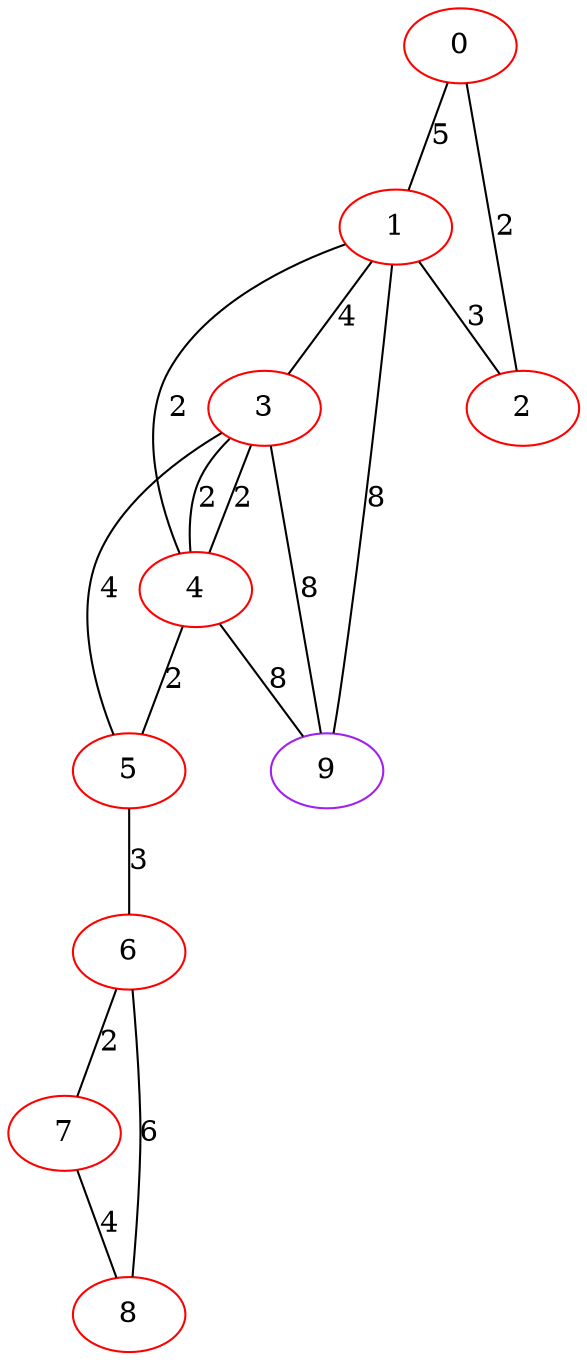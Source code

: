graph "" {
0 [color=red, weight=1];
1 [color=red, weight=1];
2 [color=red, weight=1];
3 [color=red, weight=1];
4 [color=red, weight=1];
5 [color=red, weight=1];
6 [color=red, weight=1];
7 [color=red, weight=1];
8 [color=red, weight=1];
9 [color=purple, weight=4];
0 -- 1  [key=0, label=5];
0 -- 2  [key=0, label=2];
1 -- 9  [key=0, label=8];
1 -- 2  [key=0, label=3];
1 -- 3  [key=0, label=4];
1 -- 4  [key=0, label=2];
3 -- 4  [key=0, label=2];
3 -- 4  [key=1, label=2];
3 -- 5  [key=0, label=4];
3 -- 9  [key=0, label=8];
4 -- 5  [key=0, label=2];
4 -- 9  [key=0, label=8];
5 -- 6  [key=0, label=3];
6 -- 8  [key=0, label=6];
6 -- 7  [key=0, label=2];
7 -- 8  [key=0, label=4];
}

